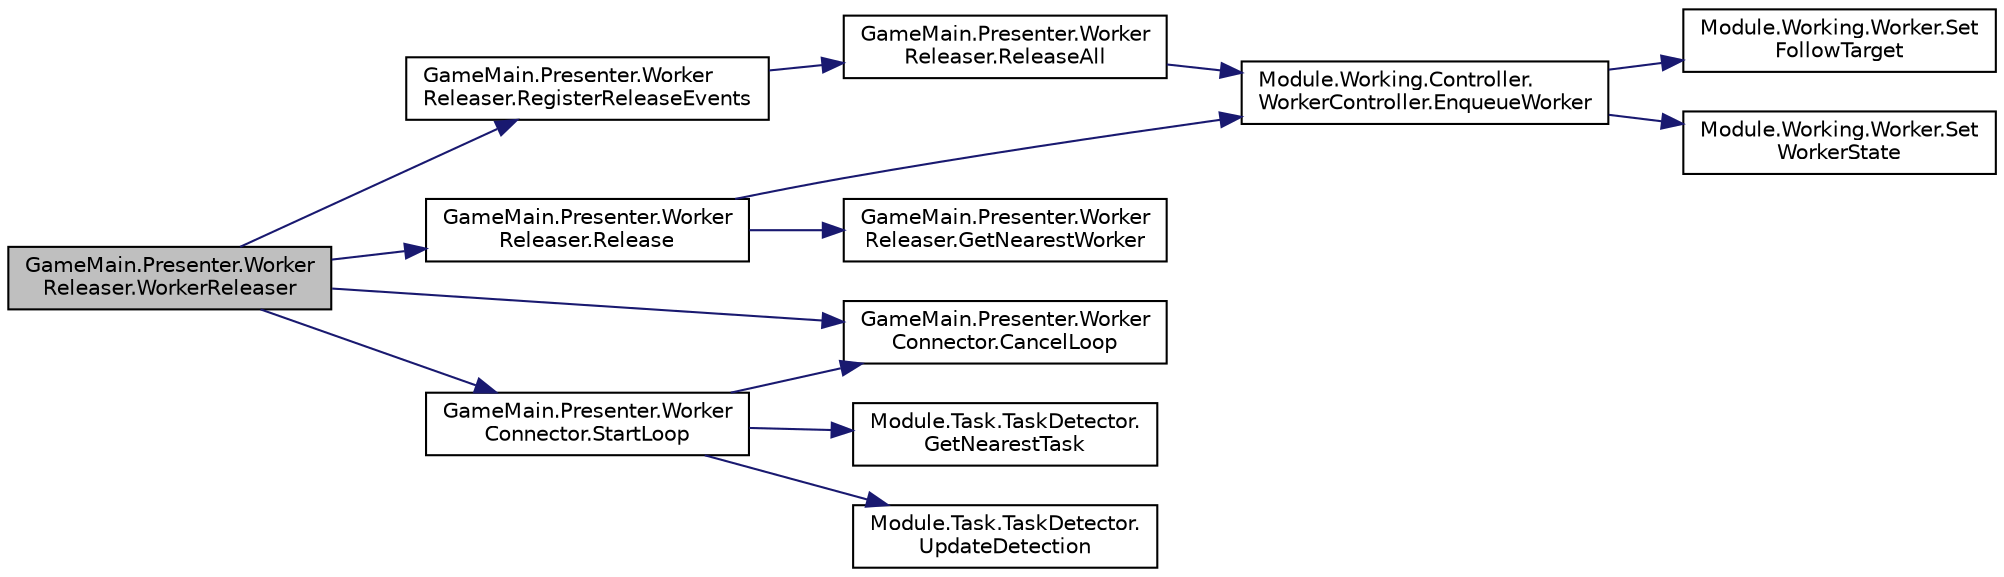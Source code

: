 digraph "GameMain.Presenter.WorkerReleaser.WorkerReleaser"
{
 // LATEX_PDF_SIZE
  edge [fontname="Helvetica",fontsize="10",labelfontname="Helvetica",labelfontsize="10"];
  node [fontname="Helvetica",fontsize="10",shape=record];
  rankdir="LR";
  Node1 [label="GameMain.Presenter.Worker\lReleaser.WorkerReleaser",height=0.2,width=0.4,color="black", fillcolor="grey75", style="filled", fontcolor="black",tooltip=" "];
  Node1 -> Node2 [color="midnightblue",fontsize="10",style="solid",fontname="Helvetica"];
  Node2 [label="GameMain.Presenter.Worker\lConnector.CancelLoop",height=0.2,width=0.4,color="black", fillcolor="white", style="filled",URL="$classGameMain_1_1Presenter_1_1WorkerConnector.html#aee1bbf4af858c1f098b1ce0b9d395489",tooltip=" "];
  Node1 -> Node3 [color="midnightblue",fontsize="10",style="solid",fontname="Helvetica"];
  Node3 [label="GameMain.Presenter.Worker\lReleaser.RegisterReleaseEvents",height=0.2,width=0.4,color="black", fillcolor="white", style="filled",URL="$classGameMain_1_1Presenter_1_1WorkerReleaser.html#a758ccbe75d8d7be04fb24e52299ae33d",tooltip=" "];
  Node3 -> Node4 [color="midnightblue",fontsize="10",style="solid",fontname="Helvetica"];
  Node4 [label="GameMain.Presenter.Worker\lReleaser.ReleaseAll",height=0.2,width=0.4,color="black", fillcolor="white", style="filled",URL="$classGameMain_1_1Presenter_1_1WorkerReleaser.html#a6b727baaf9b8ee42df31adf6a1ee58e9",tooltip=" "];
  Node4 -> Node5 [color="midnightblue",fontsize="10",style="solid",fontname="Helvetica"];
  Node5 [label="Module.Working.Controller.\lWorkerController.EnqueueWorker",height=0.2,width=0.4,color="black", fillcolor="white", style="filled",URL="$classModule_1_1Working_1_1Controller_1_1WorkerController.html#a0355752b983414821acb34c3bc51e724",tooltip=" "];
  Node5 -> Node6 [color="midnightblue",fontsize="10",style="solid",fontname="Helvetica"];
  Node6 [label="Module.Working.Worker.Set\lFollowTarget",height=0.2,width=0.4,color="black", fillcolor="white", style="filled",URL="$classModule_1_1Working_1_1Worker.html#a922af18e66b8d55d75df97f832bb3879",tooltip=" "];
  Node5 -> Node7 [color="midnightblue",fontsize="10",style="solid",fontname="Helvetica"];
  Node7 [label="Module.Working.Worker.Set\lWorkerState",height=0.2,width=0.4,color="black", fillcolor="white", style="filled",URL="$classModule_1_1Working_1_1Worker.html#aef8170fa48e94cf709f865386be24688",tooltip=" "];
  Node1 -> Node8 [color="midnightblue",fontsize="10",style="solid",fontname="Helvetica"];
  Node8 [label="GameMain.Presenter.Worker\lReleaser.Release",height=0.2,width=0.4,color="black", fillcolor="white", style="filled",URL="$classGameMain_1_1Presenter_1_1WorkerReleaser.html#a46869b365c16164da5e35fa54c8a9f2d",tooltip=" "];
  Node8 -> Node5 [color="midnightblue",fontsize="10",style="solid",fontname="Helvetica"];
  Node8 -> Node9 [color="midnightblue",fontsize="10",style="solid",fontname="Helvetica"];
  Node9 [label="GameMain.Presenter.Worker\lReleaser.GetNearestWorker",height=0.2,width=0.4,color="black", fillcolor="white", style="filled",URL="$classGameMain_1_1Presenter_1_1WorkerReleaser.html#a3be13fefa2a8ac385becda75f3283788",tooltip=" "];
  Node1 -> Node10 [color="midnightblue",fontsize="10",style="solid",fontname="Helvetica"];
  Node10 [label="GameMain.Presenter.Worker\lConnector.StartLoop",height=0.2,width=0.4,color="black", fillcolor="white", style="filled",URL="$classGameMain_1_1Presenter_1_1WorkerConnector.html#a2d99a5a96da4fca9663eeef4d790463d",tooltip=" "];
  Node10 -> Node2 [color="midnightblue",fontsize="10",style="solid",fontname="Helvetica"];
  Node10 -> Node11 [color="midnightblue",fontsize="10",style="solid",fontname="Helvetica"];
  Node11 [label="Module.Task.TaskDetector.\lGetNearestTask",height=0.2,width=0.4,color="black", fillcolor="white", style="filled",URL="$classModule_1_1Task_1_1TaskDetector.html#a9772acfba56971fbf388b479cdcd24a3",tooltip="親オブジェクトの座標に最も近いタスクを取得します"];
  Node10 -> Node12 [color="midnightblue",fontsize="10",style="solid",fontname="Helvetica"];
  Node12 [label="Module.Task.TaskDetector.\lUpdateDetection",height=0.2,width=0.4,color="black", fillcolor="white", style="filled",URL="$classModule_1_1Task_1_1TaskDetector.html#ac444c7dfee7ca59d9252817520a3da73",tooltip="検出処理を更新します"];
}
